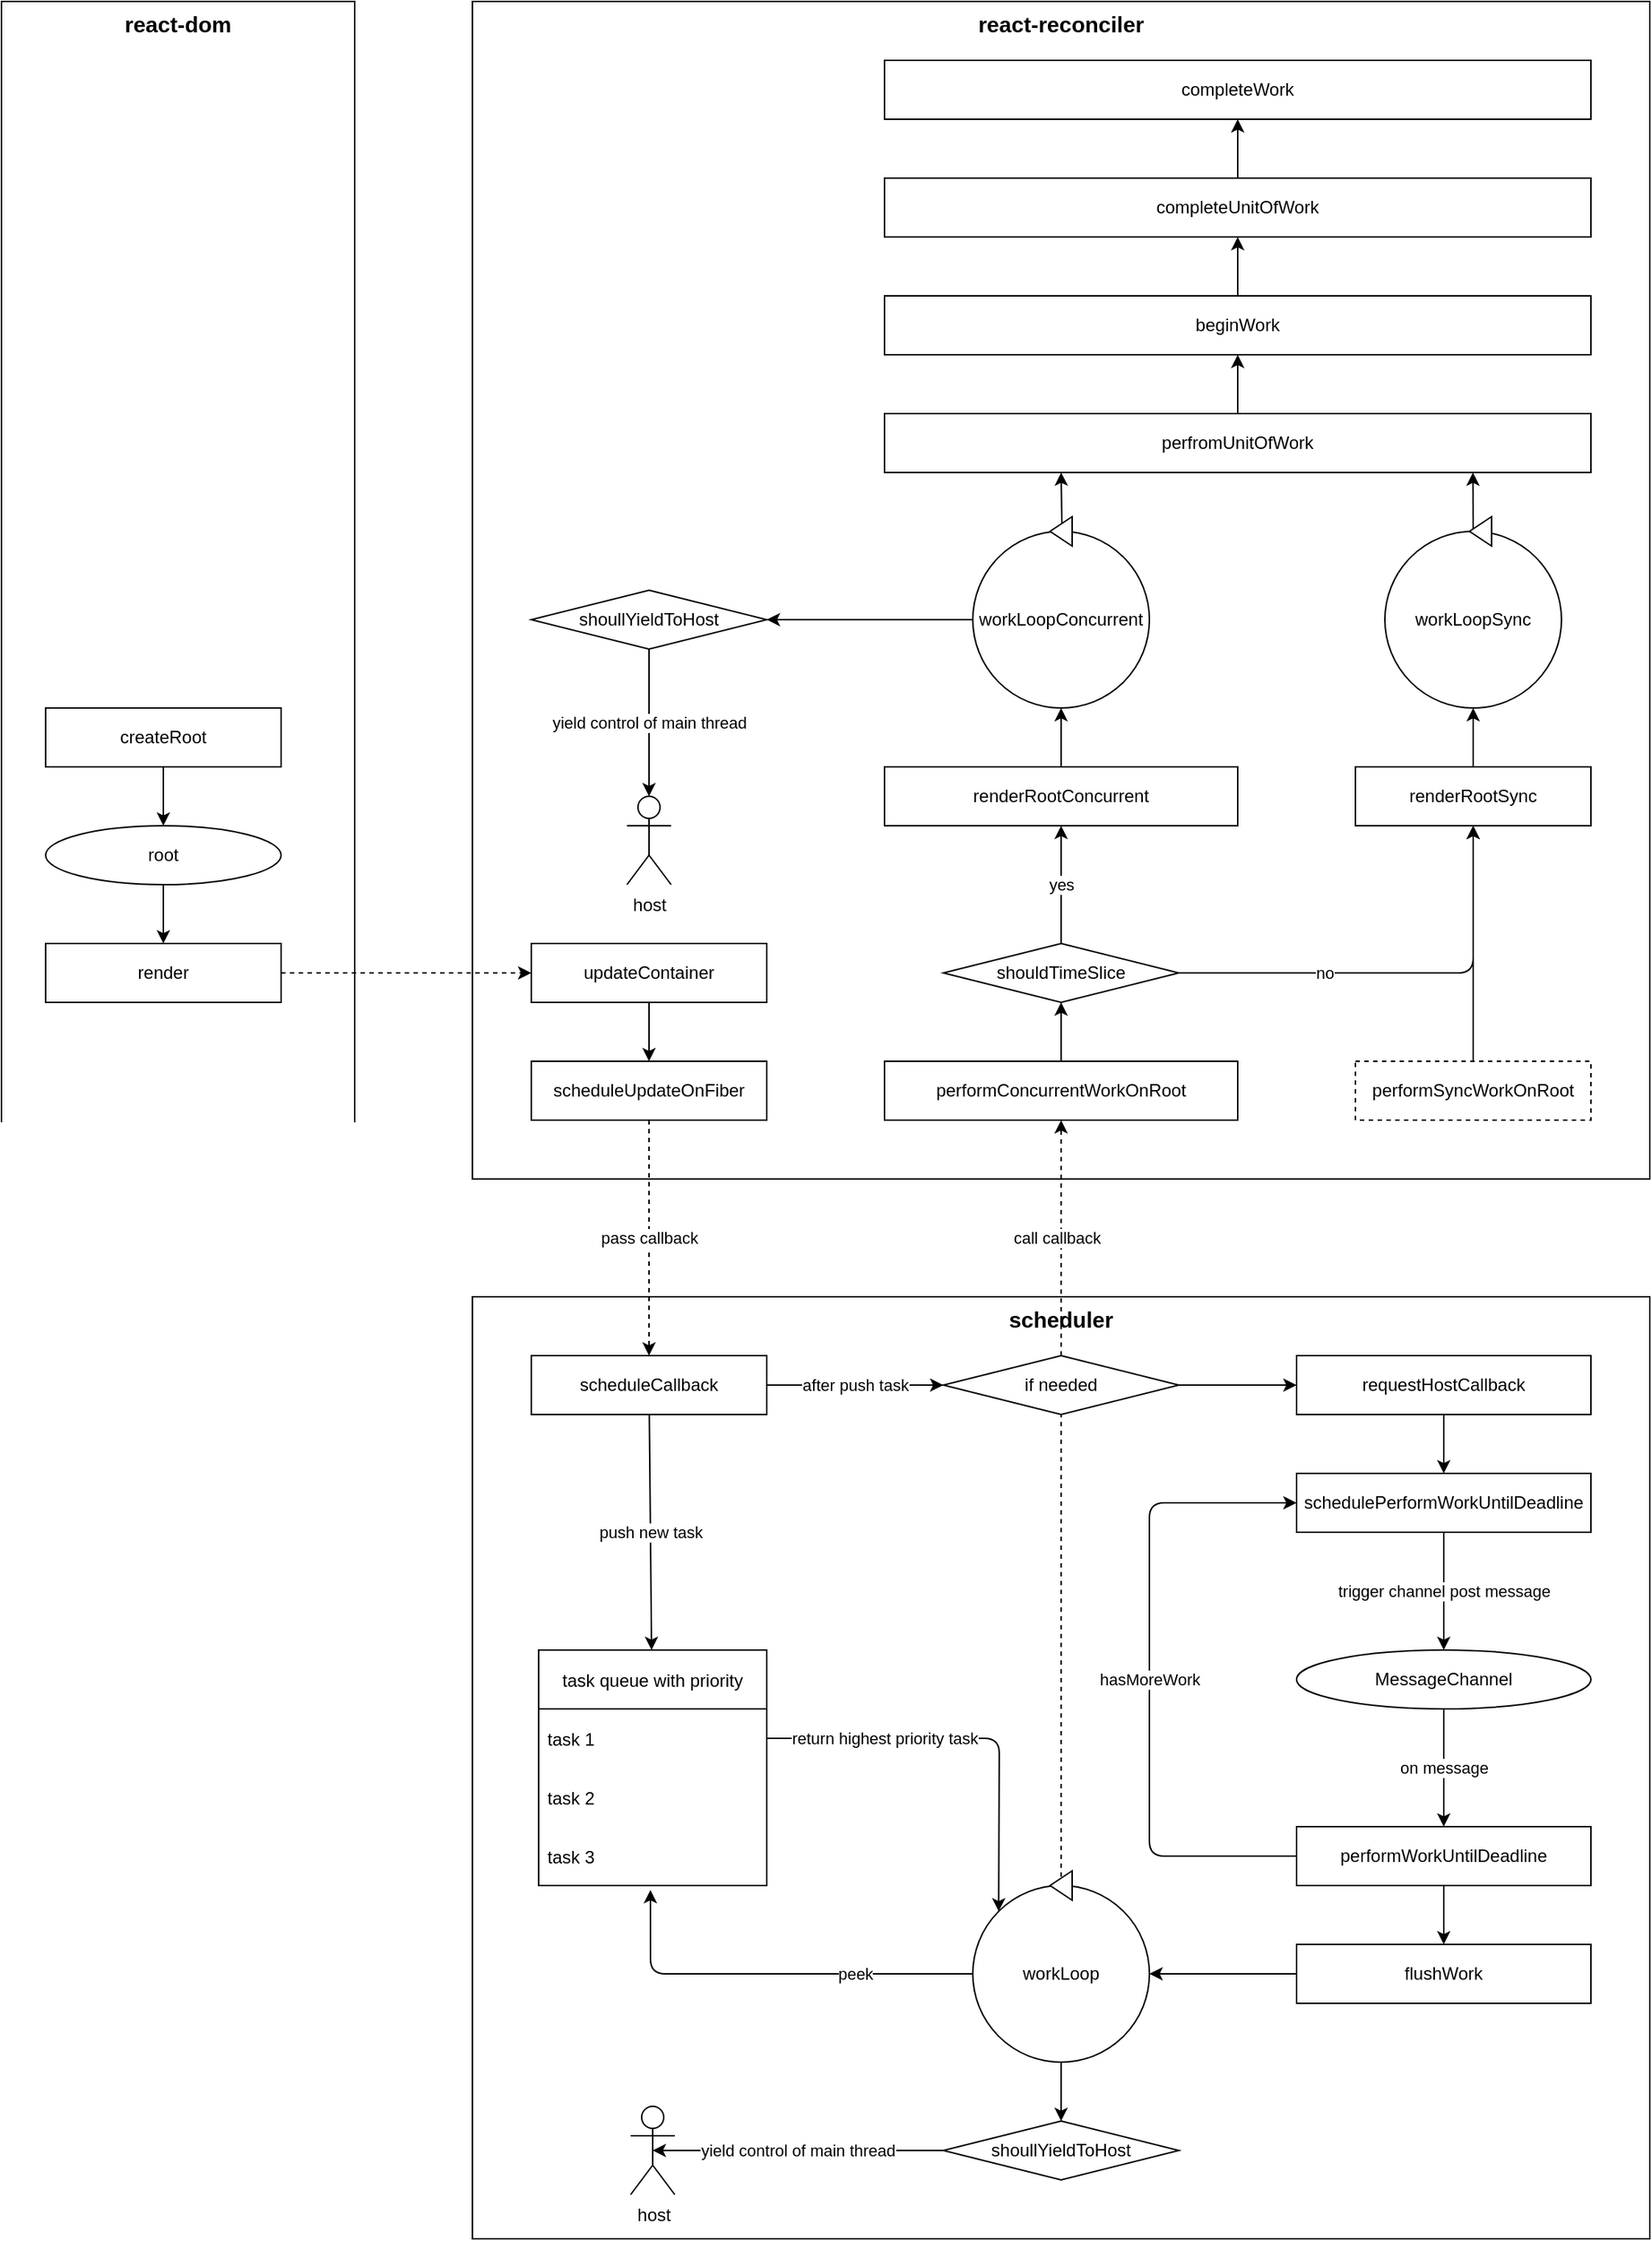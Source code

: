 <mxfile>
    <diagram id="H2QcpyqV-shxB0VrHPEm" name="第 1 页">
        <mxGraphModel dx="1033" dy="460" grid="1" gridSize="10" guides="1" tooltips="1" connect="1" arrows="1" fold="1" page="1" pageScale="1" pageWidth="1200" pageHeight="1600" math="0" shadow="0">
            <root>
                <mxCell id="0"/>
                <mxCell id="1" parent="0"/>
                <mxCell id="2" value="react-dom" style="rounded=0;whiteSpace=wrap;html=1;verticalAlign=top;fontStyle=1;fontSize=15;" parent="1" vertex="1">
                    <mxGeometry x="40" y="40" width="240" height="800" as="geometry"/>
                </mxCell>
                <mxCell id="8" value="" style="edgeStyle=none;html=1;" parent="1" source="3" target="5" edge="1">
                    <mxGeometry relative="1" as="geometry"/>
                </mxCell>
                <mxCell id="3" value="createRoot" style="rounded=0;whiteSpace=wrap;html=1;" parent="1" vertex="1">
                    <mxGeometry x="70" y="520" width="160" height="40" as="geometry"/>
                </mxCell>
                <mxCell id="10" value="" style="edgeStyle=none;html=1;" parent="1" source="5" target="9" edge="1">
                    <mxGeometry relative="1" as="geometry"/>
                </mxCell>
                <mxCell id="5" value="root" style="ellipse;whiteSpace=wrap;html=1;" parent="1" vertex="1">
                    <mxGeometry x="70" y="600" width="160" height="40" as="geometry"/>
                </mxCell>
                <mxCell id="9" value="render" style="rounded=0;whiteSpace=wrap;html=1;" parent="1" vertex="1">
                    <mxGeometry x="70" y="680" width="160" height="40" as="geometry"/>
                </mxCell>
                <mxCell id="11" value="react-reconciler" style="rounded=0;whiteSpace=wrap;html=1;verticalAlign=top;fontStyle=1;fontSize=15;" parent="1" vertex="1">
                    <mxGeometry x="360" y="40" width="800" height="800" as="geometry"/>
                </mxCell>
                <mxCell id="17" value="" style="edgeStyle=none;html=1;" parent="1" source="12" target="16" edge="1">
                    <mxGeometry relative="1" as="geometry"/>
                </mxCell>
                <mxCell id="12" value="updateContainer" style="rounded=0;whiteSpace=wrap;html=1;" parent="1" vertex="1">
                    <mxGeometry x="400" y="680" width="160" height="40" as="geometry"/>
                </mxCell>
                <mxCell id="15" style="edgeStyle=none;html=1;entryX=0;entryY=0.5;entryDx=0;entryDy=0;dashed=1;" parent="1" source="9" target="12" edge="1">
                    <mxGeometry relative="1" as="geometry"/>
                </mxCell>
                <mxCell id="16" value="scheduleUpdateOnFiber" style="rounded=0;whiteSpace=wrap;html=1;" parent="1" vertex="1">
                    <mxGeometry x="400" y="760" width="160" height="40" as="geometry"/>
                </mxCell>
                <mxCell id="18" value="scheduler" style="rounded=0;whiteSpace=wrap;html=1;verticalAlign=top;fontStyle=1;fontSize=15;" parent="1" vertex="1">
                    <mxGeometry x="360" y="920" width="800" height="640" as="geometry"/>
                </mxCell>
                <mxCell id="142" value="push new task" style="edgeStyle=none;html=1;" parent="1" source="19" target="30" edge="1">
                    <mxGeometry relative="1" as="geometry"/>
                </mxCell>
                <mxCell id="181" style="edgeStyle=none;html=1;entryX=0;entryY=0.5;entryDx=0;entryDy=0;endArrow=classic;endFill=1;" parent="1" source="19" target="180" edge="1">
                    <mxGeometry relative="1" as="geometry"/>
                </mxCell>
                <mxCell id="182" value="after push task" style="edgeLabel;html=1;align=center;verticalAlign=middle;resizable=0;points=[];" parent="181" vertex="1" connectable="0">
                    <mxGeometry x="-0.167" y="1" relative="1" as="geometry">
                        <mxPoint x="10" y="1" as="offset"/>
                    </mxGeometry>
                </mxCell>
                <mxCell id="19" value="scheduleCallback" style="rounded=0;whiteSpace=wrap;html=1;" parent="1" vertex="1">
                    <mxGeometry x="400" y="960" width="160" height="40" as="geometry"/>
                </mxCell>
                <mxCell id="21" style="edgeStyle=none;html=1;dashed=1;entryX=0.5;entryY=0;entryDx=0;entryDy=0;" parent="1" source="16" target="19" edge="1">
                    <mxGeometry relative="1" as="geometry"/>
                </mxCell>
                <mxCell id="67" value="pass callback" style="edgeLabel;html=1;align=center;verticalAlign=middle;resizable=0;points=[];" parent="21" connectable="0" vertex="1">
                    <mxGeometry x="0.215" relative="1" as="geometry">
                        <mxPoint y="-17" as="offset"/>
                    </mxGeometry>
                </mxCell>
                <mxCell id="30" value="task queue with priority" style="swimlane;fontStyle=0;childLayout=stackLayout;horizontal=1;startSize=40;horizontalStack=0;resizeParent=1;resizeParentMax=0;resizeLast=0;collapsible=1;marginBottom=0;" parent="1" vertex="1">
                    <mxGeometry x="405" y="1160" width="155" height="160" as="geometry">
                        <mxRectangle x="300" y="680" width="160" height="30" as="alternateBounds"/>
                    </mxGeometry>
                </mxCell>
                <mxCell id="31" value="task 1" style="text;strokeColor=none;fillColor=none;align=left;verticalAlign=middle;spacingLeft=4;spacingRight=4;overflow=hidden;points=[[0,0.5],[1,0.5]];portConstraint=eastwest;rotatable=0;" parent="30" vertex="1">
                    <mxGeometry y="40" width="155" height="40" as="geometry"/>
                </mxCell>
                <mxCell id="32" value="task 2" style="text;strokeColor=none;fillColor=none;align=left;verticalAlign=middle;spacingLeft=4;spacingRight=4;overflow=hidden;points=[[0,0.5],[1,0.5]];portConstraint=eastwest;rotatable=0;" parent="30" vertex="1">
                    <mxGeometry y="80" width="155" height="40" as="geometry"/>
                </mxCell>
                <mxCell id="33" value="task 3" style="text;strokeColor=none;fillColor=none;align=left;verticalAlign=middle;spacingLeft=4;spacingRight=4;overflow=hidden;points=[[0,0.5],[1,0.5]];portConstraint=eastwest;rotatable=0;" parent="30" vertex="1">
                    <mxGeometry y="120" width="155" height="40" as="geometry"/>
                </mxCell>
                <mxCell id="130" value="" style="edgeStyle=none;html=1;" parent="1" source="34" target="126" edge="1">
                    <mxGeometry relative="1" as="geometry"/>
                </mxCell>
                <mxCell id="34" value="requestHostCallback" style="rounded=0;whiteSpace=wrap;html=1;" parent="1" vertex="1">
                    <mxGeometry x="920" y="960" width="200" height="40" as="geometry"/>
                </mxCell>
                <mxCell id="132" value="on message" style="edgeStyle=none;html=1;" parent="1" source="36" target="40" edge="1">
                    <mxGeometry relative="1" as="geometry"/>
                </mxCell>
                <mxCell id="36" value="MessageChannel" style="ellipse;whiteSpace=wrap;html=1;" parent="1" vertex="1">
                    <mxGeometry x="920" y="1160" width="200" height="40" as="geometry"/>
                </mxCell>
                <mxCell id="133" value="" style="edgeStyle=none;html=1;" parent="1" source="40" target="128" edge="1">
                    <mxGeometry relative="1" as="geometry"/>
                </mxCell>
                <mxCell id="141" value="hasMoreWork" style="edgeStyle=none;html=1;entryX=0;entryY=0.5;entryDx=0;entryDy=0;" parent="1" source="40" target="126" edge="1">
                    <mxGeometry relative="1" as="geometry">
                        <mxPoint x="910" y="1060" as="targetPoint"/>
                        <Array as="points">
                            <mxPoint x="820" y="1300"/>
                            <mxPoint x="820" y="1060"/>
                        </Array>
                    </mxGeometry>
                </mxCell>
                <mxCell id="40" value="performWorkUntilDeadline" style="rounded=0;whiteSpace=wrap;html=1;" parent="1" vertex="1">
                    <mxGeometry x="920" y="1280" width="200" height="40" as="geometry"/>
                </mxCell>
                <mxCell id="156" value="" style="edgeStyle=none;html=1;" parent="1" source="69" target="74" edge="1">
                    <mxGeometry relative="1" as="geometry"/>
                </mxCell>
                <mxCell id="69" value="performConcurrentWorkOnRoot" style="rounded=0;whiteSpace=wrap;html=1;" parent="1" vertex="1">
                    <mxGeometry x="640" y="760" width="240" height="40" as="geometry"/>
                </mxCell>
                <mxCell id="157" value="yes" style="edgeStyle=none;html=1;" parent="1" source="74" target="76" edge="1">
                    <mxGeometry relative="1" as="geometry">
                        <Array as="points">
                            <mxPoint x="760" y="650"/>
                        </Array>
                    </mxGeometry>
                </mxCell>
                <mxCell id="169" value="no" style="edgeStyle=none;html=1;entryX=0.5;entryY=1;entryDx=0;entryDy=0;" parent="1" source="74" target="79" edge="1">
                    <mxGeometry x="-0.344" relative="1" as="geometry">
                        <Array as="points">
                            <mxPoint x="1040" y="700"/>
                        </Array>
                        <mxPoint as="offset"/>
                    </mxGeometry>
                </mxCell>
                <mxCell id="74" value="shouldTimeSlice" style="rhombus;whiteSpace=wrap;html=1;" parent="1" vertex="1">
                    <mxGeometry x="680" y="680" width="160" height="40" as="geometry"/>
                </mxCell>
                <mxCell id="161" value="" style="edgeStyle=none;html=1;" parent="1" source="76" target="87" edge="1">
                    <mxGeometry relative="1" as="geometry"/>
                </mxCell>
                <mxCell id="76" value="renderRootConcurrent" style="rounded=0;whiteSpace=wrap;html=1;" parent="1" vertex="1">
                    <mxGeometry x="640" y="560" width="240" height="40" as="geometry"/>
                </mxCell>
                <mxCell id="162" value="" style="edgeStyle=none;html=1;" parent="1" source="79" target="88" edge="1">
                    <mxGeometry relative="1" as="geometry"/>
                </mxCell>
                <mxCell id="79" value="renderRootSync" style="rounded=0;whiteSpace=wrap;html=1;" parent="1" vertex="1">
                    <mxGeometry x="960" y="560" width="160" height="40" as="geometry"/>
                </mxCell>
                <mxCell id="163" value="" style="edgeStyle=none;html=1;entryX=0.25;entryY=1;entryDx=0;entryDy=0;" parent="1" source="87" target="99" edge="1">
                    <mxGeometry relative="1" as="geometry"/>
                </mxCell>
                <mxCell id="176" style="edgeStyle=none;html=1;entryX=1;entryY=0.5;entryDx=0;entryDy=0;endArrow=classic;endFill=1;" parent="1" source="87" target="172" edge="1">
                    <mxGeometry relative="1" as="geometry"/>
                </mxCell>
                <mxCell id="87" value="workLoopConcurrent" style="ellipse;whiteSpace=wrap;html=1;aspect=fixed;" parent="1" vertex="1">
                    <mxGeometry x="700" y="400" width="120" height="120" as="geometry"/>
                </mxCell>
                <mxCell id="184" value="" style="edgeStyle=none;html=1;fontSize=15;endArrow=classic;endFill=1;entryX=0.833;entryY=1;entryDx=0;entryDy=0;entryPerimeter=0;" parent="1" source="88" target="99" edge="1">
                    <mxGeometry relative="1" as="geometry"/>
                </mxCell>
                <mxCell id="88" value="workLoopSync" style="ellipse;whiteSpace=wrap;html=1;aspect=fixed;" parent="1" vertex="1">
                    <mxGeometry x="980" y="400" width="120" height="120" as="geometry"/>
                </mxCell>
                <mxCell id="165" value="" style="edgeStyle=none;html=1;" parent="1" source="99" target="116" edge="1">
                    <mxGeometry relative="1" as="geometry"/>
                </mxCell>
                <mxCell id="99" value="perfromUnitOfWork" style="rounded=0;whiteSpace=wrap;html=1;" parent="1" vertex="1">
                    <mxGeometry x="640" y="320" width="480" height="40" as="geometry"/>
                </mxCell>
                <mxCell id="109" value="" style="triangle;whiteSpace=wrap;html=1;direction=west;" parent="1" vertex="1">
                    <mxGeometry x="752.5" y="390" width="15" height="20" as="geometry"/>
                </mxCell>
                <mxCell id="114" value="" style="triangle;whiteSpace=wrap;html=1;direction=west;" parent="1" vertex="1">
                    <mxGeometry x="1037.5" y="390" width="15" height="20" as="geometry"/>
                </mxCell>
                <mxCell id="166" value="" style="edgeStyle=none;html=1;" parent="1" source="116" target="118" edge="1">
                    <mxGeometry relative="1" as="geometry"/>
                </mxCell>
                <mxCell id="116" value="beginWork" style="rounded=0;whiteSpace=wrap;html=1;" parent="1" vertex="1">
                    <mxGeometry x="640" y="240" width="480" height="40" as="geometry"/>
                </mxCell>
                <mxCell id="167" value="" style="edgeStyle=none;html=1;" parent="1" source="118" target="125" edge="1">
                    <mxGeometry relative="1" as="geometry"/>
                </mxCell>
                <mxCell id="118" value="completeUnitOfWork" style="rounded=0;whiteSpace=wrap;html=1;" parent="1" vertex="1">
                    <mxGeometry x="640" y="160" width="480" height="40" as="geometry"/>
                </mxCell>
                <mxCell id="136" style="edgeStyle=none;html=1;entryX=0.49;entryY=1.075;entryDx=0;entryDy=0;entryPerimeter=0;" parent="1" source="120" target="33" edge="1">
                    <mxGeometry relative="1" as="geometry">
                        <Array as="points">
                            <mxPoint x="481" y="1380"/>
                        </Array>
                    </mxGeometry>
                </mxCell>
                <mxCell id="151" value="peek" style="edgeLabel;html=1;align=center;verticalAlign=middle;resizable=0;points=[];" parent="136" vertex="1" connectable="0">
                    <mxGeometry x="-0.377" relative="1" as="geometry">
                        <mxPoint x="6" as="offset"/>
                    </mxGeometry>
                </mxCell>
                <mxCell id="146" style="edgeStyle=none;html=1;entryX=0.5;entryY=0;entryDx=0;entryDy=0;" parent="1" source="120" target="145" edge="1">
                    <mxGeometry relative="1" as="geometry"/>
                </mxCell>
                <mxCell id="154" style="edgeStyle=none;html=1;entryX=0.5;entryY=1;entryDx=0;entryDy=0;dashed=1;" parent="1" source="120" target="69" edge="1">
                    <mxGeometry relative="1" as="geometry"/>
                </mxCell>
                <mxCell id="155" value="call callback" style="edgeLabel;html=1;align=center;verticalAlign=middle;resizable=0;points=[];" parent="154" vertex="1" connectable="0">
                    <mxGeometry x="0.692" y="3" relative="1" as="geometry">
                        <mxPoint as="offset"/>
                    </mxGeometry>
                </mxCell>
                <mxCell id="120" value="workLoop" style="ellipse;whiteSpace=wrap;html=1;aspect=fixed;" parent="1" vertex="1">
                    <mxGeometry x="700" y="1320" width="120" height="120" as="geometry"/>
                </mxCell>
                <mxCell id="125" value="completeWork" style="rounded=0;whiteSpace=wrap;html=1;" parent="1" vertex="1">
                    <mxGeometry x="640" y="80" width="480" height="40" as="geometry"/>
                </mxCell>
                <mxCell id="131" value="trigger channel post message" style="edgeStyle=none;html=1;" parent="1" source="126" target="36" edge="1">
                    <mxGeometry relative="1" as="geometry"/>
                </mxCell>
                <mxCell id="126" value="schedulePerformWorkUntilDeadline" style="rounded=0;whiteSpace=wrap;html=1;" parent="1" vertex="1">
                    <mxGeometry x="920" y="1040" width="200" height="40" as="geometry"/>
                </mxCell>
                <mxCell id="134" value="" style="edgeStyle=none;html=1;" parent="1" source="128" target="120" edge="1">
                    <mxGeometry relative="1" as="geometry"/>
                </mxCell>
                <mxCell id="128" value="flushWork" style="rounded=0;whiteSpace=wrap;html=1;" parent="1" vertex="1">
                    <mxGeometry x="920" y="1360" width="200" height="40" as="geometry"/>
                </mxCell>
                <mxCell id="135" value="" style="triangle;whiteSpace=wrap;html=1;direction=west;" parent="1" vertex="1">
                    <mxGeometry x="752.5" y="1310" width="15" height="20" as="geometry"/>
                </mxCell>
                <mxCell id="150" value="yield control of main thread" style="edgeStyle=none;html=1;entryX=0.5;entryY=0.5;entryDx=0;entryDy=0;entryPerimeter=0;" parent="1" source="145" target="149" edge="1">
                    <mxGeometry relative="1" as="geometry"/>
                </mxCell>
                <mxCell id="145" value="shoullYieldToHost" style="rhombus;whiteSpace=wrap;html=1;" parent="1" vertex="1">
                    <mxGeometry x="680" y="1480" width="160" height="40" as="geometry"/>
                </mxCell>
                <mxCell id="148" style="edgeStyle=none;html=1;entryX=0;entryY=0;entryDx=0;entryDy=0;" parent="1" source="31" target="120" edge="1">
                    <mxGeometry relative="1" as="geometry">
                        <Array as="points">
                            <mxPoint x="718" y="1220"/>
                        </Array>
                    </mxGeometry>
                </mxCell>
                <mxCell id="152" value="return highest priority task" style="edgeLabel;html=1;align=center;verticalAlign=middle;resizable=0;points=[];" parent="148" vertex="1" connectable="0">
                    <mxGeometry x="-0.586" y="-2" relative="1" as="geometry">
                        <mxPoint x="23" y="-2" as="offset"/>
                    </mxGeometry>
                </mxCell>
                <mxCell id="149" value="host" style="shape=umlActor;verticalLabelPosition=bottom;verticalAlign=top;html=1;outlineConnect=0;" parent="1" vertex="1">
                    <mxGeometry x="467.5" y="1470" width="30" height="60" as="geometry"/>
                </mxCell>
                <mxCell id="185" style="edgeStyle=none;html=1;entryX=0.5;entryY=1;entryDx=0;entryDy=0;fontSize=15;endArrow=classic;endFill=1;" parent="1" source="170" target="79" edge="1">
                    <mxGeometry relative="1" as="geometry"/>
                </mxCell>
                <mxCell id="170" value="performSyncWorkOnRoot" style="rounded=0;whiteSpace=wrap;html=1;dashed=1;" parent="1" vertex="1">
                    <mxGeometry x="960" y="760" width="160" height="40" as="geometry"/>
                </mxCell>
                <mxCell id="179" value="yield control of main thread" style="edgeStyle=none;html=1;endArrow=classic;endFill=1;" parent="1" source="172" target="177" edge="1">
                    <mxGeometry relative="1" as="geometry"/>
                </mxCell>
                <mxCell id="172" value="shoullYieldToHost" style="rhombus;whiteSpace=wrap;html=1;" parent="1" vertex="1">
                    <mxGeometry x="400" y="440" width="160" height="40" as="geometry"/>
                </mxCell>
                <mxCell id="177" value="host" style="shape=umlActor;verticalLabelPosition=bottom;verticalAlign=top;html=1;outlineConnect=0;" parent="1" vertex="1">
                    <mxGeometry x="465" y="580" width="30" height="60" as="geometry"/>
                </mxCell>
                <mxCell id="183" value="" style="edgeStyle=none;html=1;endArrow=classic;endFill=1;" parent="1" source="180" target="34" edge="1">
                    <mxGeometry relative="1" as="geometry"/>
                </mxCell>
                <mxCell id="180" value="if needed" style="rhombus;whiteSpace=wrap;html=1;" parent="1" vertex="1">
                    <mxGeometry x="680" y="960" width="160" height="40" as="geometry"/>
                </mxCell>
            </root>
        </mxGraphModel>
    </diagram>
</mxfile>
